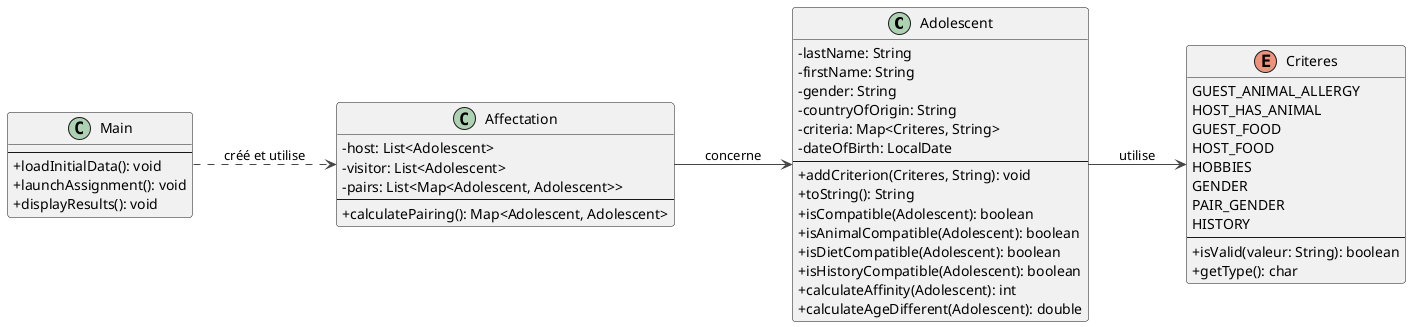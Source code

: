 @startuml SAE_UML_Version1
!theme vibrant
skinparam classAttributeIconSize 0
skinparam defaultFontName Arial

left to right direction

together {
  class Adolescent {
    - lastName: String
    - firstName: String
    - gender: String
    - countryOfOrigin: String
    - criteria: Map<Criteres, String>
    - dateOfBirth: LocalDate
    --
    + addCriterion(Criteres, String): void
    + toString(): String
    + isCompatible(Adolescent): boolean
    + isAnimalCompatible(Adolescent): boolean
    + isDietCompatible(Adolescent): boolean
    + isHistoryCompatible(Adolescent): boolean
    + calculateAffinity(Adolescent): int
    + calculateAgeDifferent(Adolescent): double
  }

  enum Criteres {
    GUEST_ANIMAL_ALLERGY
    HOST_HAS_ANIMAL
    GUEST_FOOD
    HOST_FOOD
    HOBBIES
    GENDER
    PAIR_GENDER
    HISTORY
    --
    + isValid(valeur: String): boolean
    + getType(): char
  }
}

together {
  class Affectation {
    - host: List<Adolescent>
    - visitor: List<Adolescent>
    - pairs: List<Map<Adolescent, Adolescent>>
    --
    + calculatePairing(): Map<Adolescent, Adolescent>
  }

  class Main {
    --
    + loadInitialData(): void
    + launchAssignment(): void
    + displayResults(): void
  }
}

Adolescent --> Criteres : utilise
Affectation --> Adolescent : concerne
Main ..> Affectation : créé et utilise

@enduml 